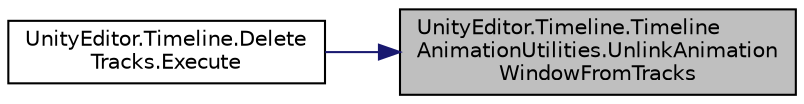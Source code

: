 digraph "UnityEditor.Timeline.TimelineAnimationUtilities.UnlinkAnimationWindowFromTracks"
{
 // LATEX_PDF_SIZE
  edge [fontname="Helvetica",fontsize="10",labelfontname="Helvetica",labelfontsize="10"];
  node [fontname="Helvetica",fontsize="10",shape=record];
  rankdir="RL";
  Node1 [label="UnityEditor.Timeline.Timeline\lAnimationUtilities.UnlinkAnimation\lWindowFromTracks",height=0.2,width=0.4,color="black", fillcolor="grey75", style="filled", fontcolor="black",tooltip=" "];
  Node1 -> Node2 [dir="back",color="midnightblue",fontsize="10",style="solid",fontname="Helvetica"];
  Node2 [label="UnityEditor.Timeline.Delete\lTracks.Execute",height=0.2,width=0.4,color="black", fillcolor="white", style="filled",URL="$class_unity_editor_1_1_timeline_1_1_delete_tracks.html#a5eaa5d853a23f9c994dcb1b48598fd6b",tooltip=" "];
}
